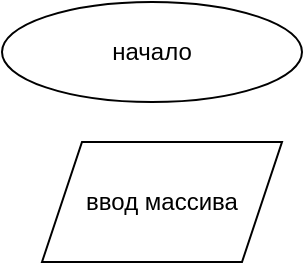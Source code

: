 <mxfile version="20.7.4" type="device"><diagram id="_g1DEfBtgTqqMtdR-D4c" name="Страница 1"><mxGraphModel dx="794" dy="427" grid="1" gridSize="10" guides="1" tooltips="1" connect="1" arrows="1" fold="1" page="1" pageScale="1" pageWidth="827" pageHeight="1169" math="0" shadow="0"><root><mxCell id="0"/><mxCell id="1" parent="0"/><mxCell id="avl3IfqSRJiyWuesW_CQ-2" value="начало" style="ellipse;whiteSpace=wrap;html=1;" vertex="1" parent="1"><mxGeometry x="320" y="10" width="150" height="50" as="geometry"/></mxCell><mxCell id="avl3IfqSRJiyWuesW_CQ-3" value="ввод массива" style="shape=parallelogram;perimeter=parallelogramPerimeter;whiteSpace=wrap;html=1;fixedSize=1;" vertex="1" parent="1"><mxGeometry x="340" y="80" width="120" height="60" as="geometry"/></mxCell></root></mxGraphModel></diagram></mxfile>